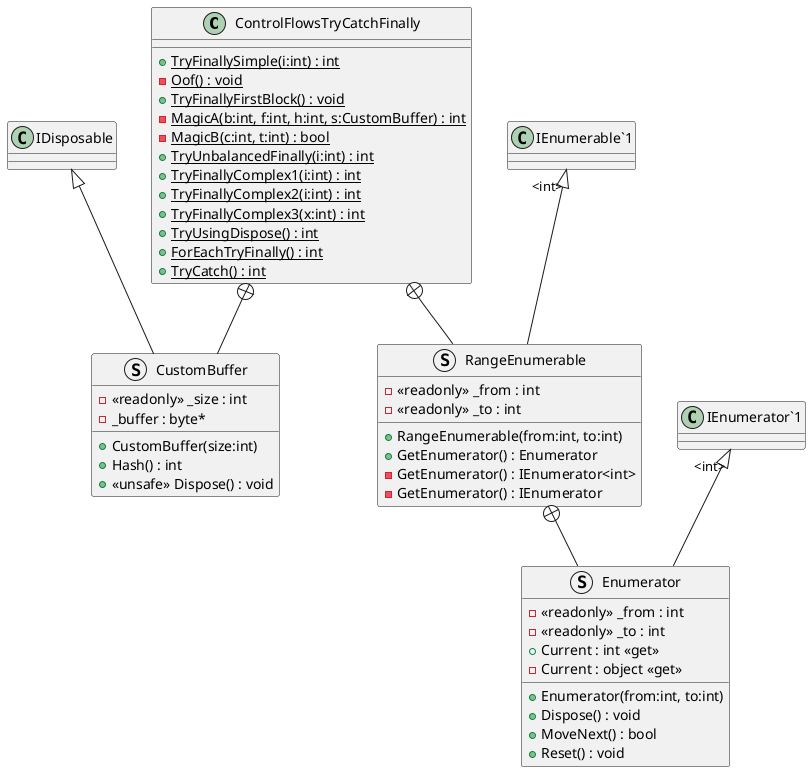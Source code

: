 @startuml
class ControlFlowsTryCatchFinally {
    + {static} TryFinallySimple(i:int) : int
    {static} - Oof() : void
    + {static} TryFinallyFirstBlock() : void
    {static} - MagicA(b:int, f:int, h:int, s:CustomBuffer) : int
    {static} - MagicB(c:int, t:int) : bool
    + {static} TryUnbalancedFinally(i:int) : int
    + {static} TryFinallyComplex1(i:int) : int
    + {static} TryFinallyComplex2(i:int) : int
    + {static} TryFinallyComplex3(x:int) : int
    + {static} TryUsingDispose() : int
    + {static} ForEachTryFinally() : int
    + {static} TryCatch() : int
}
struct CustomBuffer {
    - <<readonly>> _size : int
    - _buffer : byte*
    + CustomBuffer(size:int)
    + Hash() : int
    + <<unsafe>> Dispose() : void
}
struct RangeEnumerable {
    - <<readonly>> _from : int
    - <<readonly>> _to : int
    + RangeEnumerable(from:int, to:int)
    + GetEnumerator() : Enumerator
    - GetEnumerator() : IEnumerator<int>
    - GetEnumerator() : IEnumerator
}
struct Enumerator {
    - <<readonly>> _from : int
    - <<readonly>> _to : int
    + Enumerator(from:int, to:int)
    + Dispose() : void
    + MoveNext() : bool
    + Reset() : void
    + Current : int <<get>>
    - Current : object <<get>>
}
ControlFlowsTryCatchFinally +-- CustomBuffer
IDisposable <|-- CustomBuffer
ControlFlowsTryCatchFinally +-- RangeEnumerable
"IEnumerable`1" "<int>" <|-- RangeEnumerable
RangeEnumerable +-- Enumerator
"IEnumerator`1" "<int>" <|-- Enumerator
@enduml
